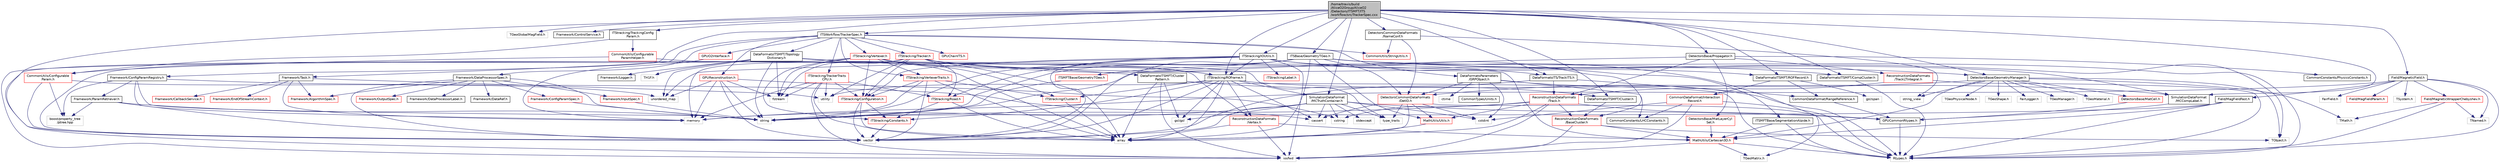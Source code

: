 digraph "/home/travis/build/AliceO2Group/AliceO2/Detectors/ITSMFT/ITS/workflow/src/TrackerSpec.cxx"
{
 // INTERACTIVE_SVG=YES
  bgcolor="transparent";
  edge [fontname="Helvetica",fontsize="10",labelfontname="Helvetica",labelfontsize="10"];
  node [fontname="Helvetica",fontsize="10",shape=record];
  Node0 [label="/home/travis/build\l/AliceO2Group/AliceO2\l/Detectors/ITSMFT/ITS\l/workflow/src/TrackerSpec.cxx",height=0.2,width=0.4,color="black", fillcolor="grey75", style="filled", fontcolor="black"];
  Node0 -> Node1 [color="midnightblue",fontsize="10",style="solid",fontname="Helvetica"];
  Node1 [label="vector",height=0.2,width=0.4,color="grey75"];
  Node0 -> Node2 [color="midnightblue",fontsize="10",style="solid",fontname="Helvetica"];
  Node2 [label="TGeoGlobalMagField.h",height=0.2,width=0.4,color="grey75"];
  Node0 -> Node3 [color="midnightblue",fontsize="10",style="solid",fontname="Helvetica"];
  Node3 [label="Framework/ControlService.h",height=0.2,width=0.4,color="black",URL="$d2/d43/ControlService_8h.html"];
  Node0 -> Node4 [color="midnightblue",fontsize="10",style="solid",fontname="Helvetica"];
  Node4 [label="Framework/ConfigParamRegistry.h",height=0.2,width=0.4,color="black",URL="$de/dc6/ConfigParamRegistry_8h.html"];
  Node4 -> Node5 [color="midnightblue",fontsize="10",style="solid",fontname="Helvetica"];
  Node5 [label="Framework/ParamRetriever.h",height=0.2,width=0.4,color="black",URL="$df/d72/ParamRetriever_8h.html"];
  Node5 -> Node6 [color="midnightblue",fontsize="10",style="solid",fontname="Helvetica"];
  Node6 [label="boost/property_tree\l/ptree.hpp",height=0.2,width=0.4,color="grey75"];
  Node5 -> Node7 [color="midnightblue",fontsize="10",style="solid",fontname="Helvetica"];
  Node7 [label="string",height=0.2,width=0.4,color="grey75"];
  Node5 -> Node1 [color="midnightblue",fontsize="10",style="solid",fontname="Helvetica"];
  Node4 -> Node6 [color="midnightblue",fontsize="10",style="solid",fontname="Helvetica"];
  Node4 -> Node8 [color="midnightblue",fontsize="10",style="solid",fontname="Helvetica"];
  Node8 [label="memory",height=0.2,width=0.4,color="grey75"];
  Node4 -> Node7 [color="midnightblue",fontsize="10",style="solid",fontname="Helvetica"];
  Node4 -> Node9 [color="midnightblue",fontsize="10",style="solid",fontname="Helvetica"];
  Node9 [label="cassert",height=0.2,width=0.4,color="grey75"];
  Node0 -> Node10 [color="midnightblue",fontsize="10",style="solid",fontname="Helvetica"];
  Node10 [label="ITSWorkflow/TrackerSpec.h",height=0.2,width=0.4,color="black",URL="$de/d90/ITSMFT_2ITS_2workflow_2include_2ITSWorkflow_2TrackerSpec_8h.html"];
  Node10 -> Node11 [color="midnightblue",fontsize="10",style="solid",fontname="Helvetica"];
  Node11 [label="DataFormatsParameters\l/GRPObject.h",height=0.2,width=0.4,color="black",URL="$de/d28/GRPObject_8h.html",tooltip="Header of the General Run Parameters object. "];
  Node11 -> Node12 [color="midnightblue",fontsize="10",style="solid",fontname="Helvetica"];
  Node12 [label="Rtypes.h",height=0.2,width=0.4,color="grey75"];
  Node11 -> Node13 [color="midnightblue",fontsize="10",style="solid",fontname="Helvetica"];
  Node13 [label="cstdint",height=0.2,width=0.4,color="grey75"];
  Node11 -> Node14 [color="midnightblue",fontsize="10",style="solid",fontname="Helvetica"];
  Node14 [label="ctime",height=0.2,width=0.4,color="grey75"];
  Node11 -> Node15 [color="midnightblue",fontsize="10",style="solid",fontname="Helvetica"];
  Node15 [label="CommonConstants/LHCConstants.h",height=0.2,width=0.4,color="black",URL="$d4/dc6/LHCConstants_8h.html",tooltip="Header to collect LHC related constants. "];
  Node11 -> Node16 [color="midnightblue",fontsize="10",style="solid",fontname="Helvetica"];
  Node16 [label="CommonTypes/Units.h",height=0.2,width=0.4,color="black",URL="$da/d58/Units_8h.html",tooltip="Header to collect definitions for different units. "];
  Node11 -> Node17 [color="midnightblue",fontsize="10",style="solid",fontname="Helvetica"];
  Node17 [label="DetectorsCommonDataFormats\l/DetID.h",height=0.2,width=0.4,color="red",URL="$d6/d31/DetID_8h.html"];
  Node17 -> Node12 [color="midnightblue",fontsize="10",style="solid",fontname="Helvetica"];
  Node17 -> Node18 [color="midnightblue",fontsize="10",style="solid",fontname="Helvetica"];
  Node18 [label="array",height=0.2,width=0.4,color="grey75"];
  Node17 -> Node9 [color="midnightblue",fontsize="10",style="solid",fontname="Helvetica"];
  Node17 -> Node13 [color="midnightblue",fontsize="10",style="solid",fontname="Helvetica"];
  Node17 -> Node20 [color="midnightblue",fontsize="10",style="solid",fontname="Helvetica"];
  Node20 [label="type_traits",height=0.2,width=0.4,color="grey75"];
  Node17 -> Node21 [color="midnightblue",fontsize="10",style="solid",fontname="Helvetica"];
  Node21 [label="MathUtils/Utils.h",height=0.2,width=0.4,color="red",URL="$d9/d52/Common_2MathUtils_2include_2MathUtils_2Utils_8h.html"];
  Node21 -> Node18 [color="midnightblue",fontsize="10",style="solid",fontname="Helvetica"];
  Node10 -> Node29 [color="midnightblue",fontsize="10",style="solid",fontname="Helvetica"];
  Node29 [label="DataFormatsITSMFT/Topology\lDictionary.h",height=0.2,width=0.4,color="black",URL="$d1/d08/TopologyDictionary_8h.html",tooltip="Definition of the ClusterTopology class. "];
  Node29 -> Node30 [color="midnightblue",fontsize="10",style="solid",fontname="Helvetica"];
  Node30 [label="DataFormatsITSMFT/Cluster\lPattern.h",height=0.2,width=0.4,color="black",URL="$de/dc1/ClusterPattern_8h.html"];
  Node30 -> Node12 [color="midnightblue",fontsize="10",style="solid",fontname="Helvetica"];
  Node30 -> Node18 [color="midnightblue",fontsize="10",style="solid",fontname="Helvetica"];
  Node30 -> Node31 [color="midnightblue",fontsize="10",style="solid",fontname="Helvetica"];
  Node31 [label="iosfwd",height=0.2,width=0.4,color="grey75"];
  Node30 -> Node32 [color="midnightblue",fontsize="10",style="solid",fontname="Helvetica"];
  Node32 [label="gsl/gsl",height=0.2,width=0.4,color="grey75"];
  Node30 -> Node33 [color="midnightblue",fontsize="10",style="solid",fontname="Helvetica"];
  Node33 [label="DataFormatsITSMFT/Cluster.h",height=0.2,width=0.4,color="black",URL="$d1/d62/DataFormats_2Detectors_2ITSMFT_2common_2include_2DataFormatsITSMFT_2Cluster_8h.html"];
  Node33 -> Node34 [color="midnightblue",fontsize="10",style="solid",fontname="Helvetica"];
  Node34 [label="ReconstructionDataFormats\l/BaseCluster.h",height=0.2,width=0.4,color="red",URL="$d4/de2/BaseCluster_8h.html"];
  Node34 -> Node35 [color="midnightblue",fontsize="10",style="solid",fontname="Helvetica"];
  Node35 [label="TObject.h",height=0.2,width=0.4,color="grey75"];
  Node34 -> Node31 [color="midnightblue",fontsize="10",style="solid",fontname="Helvetica"];
  Node34 -> Node43 [color="midnightblue",fontsize="10",style="solid",fontname="Helvetica"];
  Node43 [label="MathUtils/Cartesian3D.h",height=0.2,width=0.4,color="red",URL="$dd/d76/Cartesian3D_8h.html"];
  Node43 -> Node12 [color="midnightblue",fontsize="10",style="solid",fontname="Helvetica"];
  Node43 -> Node49 [color="midnightblue",fontsize="10",style="solid",fontname="Helvetica"];
  Node49 [label="TGeoMatrix.h",height=0.2,width=0.4,color="grey75"];
  Node43 -> Node31 [color="midnightblue",fontsize="10",style="solid",fontname="Helvetica"];
  Node29 -> Node53 [color="midnightblue",fontsize="10",style="solid",fontname="Helvetica"];
  Node53 [label="Framework/Logger.h",height=0.2,width=0.4,color="black",URL="$dd/da4/Logger_8h.html"];
  Node29 -> Node54 [color="midnightblue",fontsize="10",style="solid",fontname="Helvetica"];
  Node54 [label="fstream",height=0.2,width=0.4,color="grey75"];
  Node29 -> Node7 [color="midnightblue",fontsize="10",style="solid",fontname="Helvetica"];
  Node29 -> Node55 [color="midnightblue",fontsize="10",style="solid",fontname="Helvetica"];
  Node55 [label="unordered_map",height=0.2,width=0.4,color="grey75"];
  Node29 -> Node1 [color="midnightblue",fontsize="10",style="solid",fontname="Helvetica"];
  Node29 -> Node43 [color="midnightblue",fontsize="10",style="solid",fontname="Helvetica"];
  Node29 -> Node56 [color="midnightblue",fontsize="10",style="solid",fontname="Helvetica"];
  Node56 [label="DataFormatsITSMFT/CompCluster.h",height=0.2,width=0.4,color="black",URL="$df/de4/CompCluster_8h.html",tooltip="Definition of the ITSMFT compact cluster. "];
  Node56 -> Node12 [color="midnightblue",fontsize="10",style="solid",fontname="Helvetica"];
  Node29 -> Node57 [color="midnightblue",fontsize="10",style="solid",fontname="Helvetica"];
  Node57 [label="TH1F.h",height=0.2,width=0.4,color="grey75"];
  Node10 -> Node58 [color="midnightblue",fontsize="10",style="solid",fontname="Helvetica"];
  Node58 [label="Framework/DataProcessorSpec.h",height=0.2,width=0.4,color="black",URL="$d0/df4/DataProcessorSpec_8h.html"];
  Node58 -> Node59 [color="midnightblue",fontsize="10",style="solid",fontname="Helvetica"];
  Node59 [label="Framework/AlgorithmSpec.h",height=0.2,width=0.4,color="red",URL="$d0/d14/AlgorithmSpec_8h.html"];
  Node58 -> Node182 [color="midnightblue",fontsize="10",style="solid",fontname="Helvetica"];
  Node182 [label="Framework/ConfigParamSpec.h",height=0.2,width=0.4,color="red",URL="$d0/d1c/ConfigParamSpec_8h.html"];
  Node182 -> Node7 [color="midnightblue",fontsize="10",style="solid",fontname="Helvetica"];
  Node58 -> Node187 [color="midnightblue",fontsize="10",style="solid",fontname="Helvetica"];
  Node187 [label="Framework/DataProcessorLabel.h",height=0.2,width=0.4,color="black",URL="$d1/df2/DataProcessorLabel_8h.html"];
  Node58 -> Node62 [color="midnightblue",fontsize="10",style="solid",fontname="Helvetica"];
  Node62 [label="Framework/DataRef.h",height=0.2,width=0.4,color="black",URL="$d5/dfb/DataRef_8h.html"];
  Node58 -> Node102 [color="midnightblue",fontsize="10",style="solid",fontname="Helvetica"];
  Node102 [label="Framework/InputSpec.h",height=0.2,width=0.4,color="red",URL="$d5/d3f/InputSpec_8h.html"];
  Node102 -> Node7 [color="midnightblue",fontsize="10",style="solid",fontname="Helvetica"];
  Node58 -> Node93 [color="midnightblue",fontsize="10",style="solid",fontname="Helvetica"];
  Node93 [label="Framework/OutputSpec.h",height=0.2,width=0.4,color="red",URL="$db/d2d/OutputSpec_8h.html"];
  Node58 -> Node7 [color="midnightblue",fontsize="10",style="solid",fontname="Helvetica"];
  Node58 -> Node1 [color="midnightblue",fontsize="10",style="solid",fontname="Helvetica"];
  Node10 -> Node188 [color="midnightblue",fontsize="10",style="solid",fontname="Helvetica"];
  Node188 [label="Framework/Task.h",height=0.2,width=0.4,color="black",URL="$df/d4f/Task_8h.html"];
  Node188 -> Node59 [color="midnightblue",fontsize="10",style="solid",fontname="Helvetica"];
  Node188 -> Node189 [color="midnightblue",fontsize="10",style="solid",fontname="Helvetica"];
  Node189 [label="Framework/CallbackService.h",height=0.2,width=0.4,color="red",URL="$d9/d7f/CallbackService_8h.html"];
  Node188 -> Node191 [color="midnightblue",fontsize="10",style="solid",fontname="Helvetica"];
  Node191 [label="Framework/EndOfStreamContext.h",height=0.2,width=0.4,color="red",URL="$d0/d77/EndOfStreamContext_8h.html"];
  Node188 -> Node80 [color="midnightblue",fontsize="10",style="solid",fontname="Helvetica"];
  Node80 [label="utility",height=0.2,width=0.4,color="grey75"];
  Node188 -> Node8 [color="midnightblue",fontsize="10",style="solid",fontname="Helvetica"];
  Node10 -> Node192 [color="midnightblue",fontsize="10",style="solid",fontname="Helvetica"];
  Node192 [label="ITStracking/Tracker.h",height=0.2,width=0.4,color="red",URL="$d7/da0/ITSMFT_2ITS_2tracking_2include_2ITStracking_2Tracker_8h.html"];
  Node192 -> Node18 [color="midnightblue",fontsize="10",style="solid",fontname="Helvetica"];
  Node192 -> Node54 [color="midnightblue",fontsize="10",style="solid",fontname="Helvetica"];
  Node192 -> Node31 [color="midnightblue",fontsize="10",style="solid",fontname="Helvetica"];
  Node192 -> Node8 [color="midnightblue",fontsize="10",style="solid",fontname="Helvetica"];
  Node192 -> Node80 [color="midnightblue",fontsize="10",style="solid",fontname="Helvetica"];
  Node192 -> Node193 [color="midnightblue",fontsize="10",style="solid",fontname="Helvetica"];
  Node193 [label="ITStracking/Configuration.h",height=0.2,width=0.4,color="red",URL="$d3/d59/Configuration_8h.html"];
  Node193 -> Node18 [color="midnightblue",fontsize="10",style="solid",fontname="Helvetica"];
  Node193 -> Node1 [color="midnightblue",fontsize="10",style="solid",fontname="Helvetica"];
  Node193 -> Node194 [color="midnightblue",fontsize="10",style="solid",fontname="Helvetica"];
  Node194 [label="ITStracking/Constants.h",height=0.2,width=0.4,color="red",URL="$d0/d86/Detectors_2ITSMFT_2ITS_2tracking_2include_2ITStracking_2Constants_8h.html"];
  Node194 -> Node1 [color="midnightblue",fontsize="10",style="solid",fontname="Helvetica"];
  Node192 -> Node196 [color="midnightblue",fontsize="10",style="solid",fontname="Helvetica"];
  Node196 [label="ITStracking/ROframe.h",height=0.2,width=0.4,color="black",URL="$dc/d8d/ITS_2tracking_2include_2ITStracking_2ROframe_8h.html"];
  Node196 -> Node18 [color="midnightblue",fontsize="10",style="solid",fontname="Helvetica"];
  Node196 -> Node1 [color="midnightblue",fontsize="10",style="solid",fontname="Helvetica"];
  Node196 -> Node80 [color="midnightblue",fontsize="10",style="solid",fontname="Helvetica"];
  Node196 -> Node9 [color="midnightblue",fontsize="10",style="solid",fontname="Helvetica"];
  Node196 -> Node32 [color="midnightblue",fontsize="10",style="solid",fontname="Helvetica"];
  Node196 -> Node197 [color="midnightblue",fontsize="10",style="solid",fontname="Helvetica"];
  Node197 [label="ITStracking/Cluster.h",height=0.2,width=0.4,color="red",URL="$da/d7f/Detectors_2ITSMFT_2ITS_2tracking_2include_2ITStracking_2Cluster_8h.html"];
  Node197 -> Node18 [color="midnightblue",fontsize="10",style="solid",fontname="Helvetica"];
  Node196 -> Node194 [color="midnightblue",fontsize="10",style="solid",fontname="Helvetica"];
  Node196 -> Node200 [color="midnightblue",fontsize="10",style="solid",fontname="Helvetica"];
  Node200 [label="ReconstructionDataFormats\l/Vertex.h",height=0.2,width=0.4,color="red",URL="$d3/d6f/DataFormats_2Reconstruction_2include_2ReconstructionDataFormats_2Vertex_8h.html"];
  Node200 -> Node43 [color="midnightblue",fontsize="10",style="solid",fontname="Helvetica"];
  Node200 -> Node18 [color="midnightblue",fontsize="10",style="solid",fontname="Helvetica"];
  Node200 -> Node31 [color="midnightblue",fontsize="10",style="solid",fontname="Helvetica"];
  Node196 -> Node202 [color="midnightblue",fontsize="10",style="solid",fontname="Helvetica"];
  Node202 [label="SimulationDataFormat\l/MCCompLabel.h",height=0.2,width=0.4,color="black",URL="$d7/dcd/MCCompLabel_8h.html"];
  Node202 -> Node42 [color="midnightblue",fontsize="10",style="solid",fontname="Helvetica"];
  Node42 [label="GPUCommonRtypes.h",height=0.2,width=0.4,color="black",URL="$d2/d45/GPUCommonRtypes_8h.html"];
  Node42 -> Node12 [color="midnightblue",fontsize="10",style="solid",fontname="Helvetica"];
  Node196 -> Node203 [color="midnightblue",fontsize="10",style="solid",fontname="Helvetica"];
  Node203 [label="SimulationDataFormat\l/MCTruthContainer.h",height=0.2,width=0.4,color="black",URL="$db/d14/MCTruthContainer_8h.html",tooltip="Definition of a container to keep Monte Carlo truth external to simulation objects. "];
  Node203 -> Node42 [color="midnightblue",fontsize="10",style="solid",fontname="Helvetica"];
  Node203 -> Node13 [color="midnightblue",fontsize="10",style="solid",fontname="Helvetica"];
  Node203 -> Node9 [color="midnightblue",fontsize="10",style="solid",fontname="Helvetica"];
  Node203 -> Node96 [color="midnightblue",fontsize="10",style="solid",fontname="Helvetica"];
  Node96 [label="stdexcept",height=0.2,width=0.4,color="grey75"];
  Node203 -> Node32 [color="midnightblue",fontsize="10",style="solid",fontname="Helvetica"];
  Node203 -> Node20 [color="midnightblue",fontsize="10",style="solid",fontname="Helvetica"];
  Node203 -> Node95 [color="midnightblue",fontsize="10",style="solid",fontname="Helvetica"];
  Node95 [label="cstring",height=0.2,width=0.4,color="grey75"];
  Node203 -> Node8 [color="midnightblue",fontsize="10",style="solid",fontname="Helvetica"];
  Node203 -> Node1 [color="midnightblue",fontsize="10",style="solid",fontname="Helvetica"];
  Node192 -> Node206 [color="midnightblue",fontsize="10",style="solid",fontname="Helvetica"];
  Node206 [label="ITStracking/Road.h",height=0.2,width=0.4,color="red",URL="$d4/d5a/ITS_2tracking_2include_2ITStracking_2Road_8h.html"];
  Node206 -> Node18 [color="midnightblue",fontsize="10",style="solid",fontname="Helvetica"];
  Node206 -> Node194 [color="midnightblue",fontsize="10",style="solid",fontname="Helvetica"];
  Node192 -> Node208 [color="midnightblue",fontsize="10",style="solid",fontname="Helvetica"];
  Node208 [label="DataFormatsITS/TrackITS.h",height=0.2,width=0.4,color="black",URL="$d1/d71/TrackITS_8h.html",tooltip="Definition of the ITS track. "];
  Node208 -> Node1 [color="midnightblue",fontsize="10",style="solid",fontname="Helvetica"];
  Node208 -> Node209 [color="midnightblue",fontsize="10",style="solid",fontname="Helvetica"];
  Node209 [label="ReconstructionDataFormats\l/Track.h",height=0.2,width=0.4,color="red",URL="$d7/d8b/DataFormats_2Reconstruction_2include_2ReconstructionDataFormats_2Track_8h.html"];
  Node209 -> Node42 [color="midnightblue",fontsize="10",style="solid",fontname="Helvetica"];
  Node209 -> Node18 [color="midnightblue",fontsize="10",style="solid",fontname="Helvetica"];
  Node209 -> Node95 [color="midnightblue",fontsize="10",style="solid",fontname="Helvetica"];
  Node209 -> Node31 [color="midnightblue",fontsize="10",style="solid",fontname="Helvetica"];
  Node209 -> Node34 [color="midnightblue",fontsize="10",style="solid",fontname="Helvetica"];
  Node209 -> Node7 [color="midnightblue",fontsize="10",style="solid",fontname="Helvetica"];
  Node209 -> Node21 [color="midnightblue",fontsize="10",style="solid",fontname="Helvetica"];
  Node208 -> Node212 [color="midnightblue",fontsize="10",style="solid",fontname="Helvetica"];
  Node212 [label="CommonDataFormat/RangeReference.h",height=0.2,width=0.4,color="black",URL="$de/d64/RangeReference_8h.html",tooltip="Class to refer to the 1st entry and N elements of some group in the continuous container. "];
  Node212 -> Node42 [color="midnightblue",fontsize="10",style="solid",fontname="Helvetica"];
  Node192 -> Node202 [color="midnightblue",fontsize="10",style="solid",fontname="Helvetica"];
  Node10 -> Node213 [color="midnightblue",fontsize="10",style="solid",fontname="Helvetica"];
  Node213 [label="ITStracking/TrackerTraits\lCPU.h",height=0.2,width=0.4,color="red",URL="$de/dbc/TrackerTraitsCPU_8h.html"];
  Node213 -> Node18 [color="midnightblue",fontsize="10",style="solid",fontname="Helvetica"];
  Node213 -> Node54 [color="midnightblue",fontsize="10",style="solid",fontname="Helvetica"];
  Node213 -> Node31 [color="midnightblue",fontsize="10",style="solid",fontname="Helvetica"];
  Node213 -> Node8 [color="midnightblue",fontsize="10",style="solid",fontname="Helvetica"];
  Node213 -> Node80 [color="midnightblue",fontsize="10",style="solid",fontname="Helvetica"];
  Node213 -> Node193 [color="midnightblue",fontsize="10",style="solid",fontname="Helvetica"];
  Node213 -> Node206 [color="midnightblue",fontsize="10",style="solid",fontname="Helvetica"];
  Node10 -> Node215 [color="midnightblue",fontsize="10",style="solid",fontname="Helvetica"];
  Node215 [label="ITStracking/Vertexer.h",height=0.2,width=0.4,color="red",URL="$de/d9b/Vertexer_8h.html"];
  Node215 -> Node54 [color="midnightblue",fontsize="10",style="solid",fontname="Helvetica"];
  Node215 -> Node18 [color="midnightblue",fontsize="10",style="solid",fontname="Helvetica"];
  Node215 -> Node31 [color="midnightblue",fontsize="10",style="solid",fontname="Helvetica"];
  Node215 -> Node196 [color="midnightblue",fontsize="10",style="solid",fontname="Helvetica"];
  Node215 -> Node194 [color="midnightblue",fontsize="10",style="solid",fontname="Helvetica"];
  Node215 -> Node193 [color="midnightblue",fontsize="10",style="solid",fontname="Helvetica"];
  Node215 -> Node216 [color="midnightblue",fontsize="10",style="solid",fontname="Helvetica"];
  Node216 [label="ITStracking/VertexerTraits.h",height=0.2,width=0.4,color="red",URL="$d2/dd6/VertexerTraits_8h.html",tooltip="Class to compute the primary vertex in ITS from tracklets. "];
  Node216 -> Node18 [color="midnightblue",fontsize="10",style="solid",fontname="Helvetica"];
  Node216 -> Node7 [color="midnightblue",fontsize="10",style="solid",fontname="Helvetica"];
  Node216 -> Node1 [color="midnightblue",fontsize="10",style="solid",fontname="Helvetica"];
  Node216 -> Node197 [color="midnightblue",fontsize="10",style="solid",fontname="Helvetica"];
  Node216 -> Node193 [color="midnightblue",fontsize="10",style="solid",fontname="Helvetica"];
  Node215 -> Node200 [color="midnightblue",fontsize="10",style="solid",fontname="Helvetica"];
  Node215 -> Node197 [color="midnightblue",fontsize="10",style="solid",fontname="Helvetica"];
  Node10 -> Node216 [color="midnightblue",fontsize="10",style="solid",fontname="Helvetica"];
  Node10 -> Node218 [color="midnightblue",fontsize="10",style="solid",fontname="Helvetica"];
  Node218 [label="GPUO2Interface.h",height=0.2,width=0.4,color="red",URL="$dc/dae/GPUO2Interface_8h.html"];
  Node218 -> Node8 [color="midnightblue",fontsize="10",style="solid",fontname="Helvetica"];
  Node10 -> Node220 [color="midnightblue",fontsize="10",style="solid",fontname="Helvetica"];
  Node220 [label="GPUReconstruction.h",height=0.2,width=0.4,color="red",URL="$d2/de8/GPUReconstruction_8h.html"];
  Node220 -> Node95 [color="midnightblue",fontsize="10",style="solid",fontname="Helvetica"];
  Node220 -> Node7 [color="midnightblue",fontsize="10",style="solid",fontname="Helvetica"];
  Node220 -> Node8 [color="midnightblue",fontsize="10",style="solid",fontname="Helvetica"];
  Node220 -> Node54 [color="midnightblue",fontsize="10",style="solid",fontname="Helvetica"];
  Node220 -> Node1 [color="midnightblue",fontsize="10",style="solid",fontname="Helvetica"];
  Node220 -> Node55 [color="midnightblue",fontsize="10",style="solid",fontname="Helvetica"];
  Node10 -> Node249 [color="midnightblue",fontsize="10",style="solid",fontname="Helvetica"];
  Node249 [label="GPUChainITS.h",height=0.2,width=0.4,color="red",URL="$d9/d46/GPUChainITS_8h.html"];
  Node10 -> Node265 [color="midnightblue",fontsize="10",style="solid",fontname="Helvetica"];
  Node265 [label="CommonUtils/StringUtils.h",height=0.2,width=0.4,color="red",URL="$d4/d8f/StringUtils_8h.html"];
  Node0 -> Node56 [color="midnightblue",fontsize="10",style="solid",fontname="Helvetica"];
  Node0 -> Node33 [color="midnightblue",fontsize="10",style="solid",fontname="Helvetica"];
  Node0 -> Node208 [color="midnightblue",fontsize="10",style="solid",fontname="Helvetica"];
  Node0 -> Node202 [color="midnightblue",fontsize="10",style="solid",fontname="Helvetica"];
  Node0 -> Node203 [color="midnightblue",fontsize="10",style="solid",fontname="Helvetica"];
  Node0 -> Node266 [color="midnightblue",fontsize="10",style="solid",fontname="Helvetica"];
  Node266 [label="DataFormatsITSMFT/ROFRecord.h",height=0.2,width=0.4,color="black",URL="$d0/dc6/ITSMFT_2common_2include_2DataFormatsITSMFT_2ROFRecord_8h.html"];
  Node266 -> Node212 [color="midnightblue",fontsize="10",style="solid",fontname="Helvetica"];
  Node266 -> Node267 [color="midnightblue",fontsize="10",style="solid",fontname="Helvetica"];
  Node267 [label="CommonDataFormat/Interaction\lRecord.h",height=0.2,width=0.4,color="red",URL="$d9/d80/InteractionRecord_8h.html"];
  Node267 -> Node12 [color="midnightblue",fontsize="10",style="solid",fontname="Helvetica"];
  Node267 -> Node31 [color="midnightblue",fontsize="10",style="solid",fontname="Helvetica"];
  Node267 -> Node13 [color="midnightblue",fontsize="10",style="solid",fontname="Helvetica"];
  Node267 -> Node15 [color="midnightblue",fontsize="10",style="solid",fontname="Helvetica"];
  Node266 -> Node71 [color="midnightblue",fontsize="10",style="solid",fontname="Helvetica"];
  Node71 [label="gsl/span",height=0.2,width=0.4,color="grey75"];
  Node0 -> Node196 [color="midnightblue",fontsize="10",style="solid",fontname="Helvetica"];
  Node0 -> Node268 [color="midnightblue",fontsize="10",style="solid",fontname="Helvetica"];
  Node268 [label="ITStracking/IOUtils.h",height=0.2,width=0.4,color="black",URL="$da/db1/ITS_2tracking_2include_2ITStracking_2IOUtils_8h.html"];
  Node268 -> Node31 [color="midnightblue",fontsize="10",style="solid",fontname="Helvetica"];
  Node268 -> Node7 [color="midnightblue",fontsize="10",style="solid",fontname="Helvetica"];
  Node268 -> Node55 [color="midnightblue",fontsize="10",style="solid",fontname="Helvetica"];
  Node268 -> Node1 [color="midnightblue",fontsize="10",style="solid",fontname="Helvetica"];
  Node268 -> Node266 [color="midnightblue",fontsize="10",style="solid",fontname="Helvetica"];
  Node268 -> Node193 [color="midnightblue",fontsize="10",style="solid",fontname="Helvetica"];
  Node268 -> Node196 [color="midnightblue",fontsize="10",style="solid",fontname="Helvetica"];
  Node268 -> Node269 [color="midnightblue",fontsize="10",style="solid",fontname="Helvetica"];
  Node269 [label="ITStracking/Label.h",height=0.2,width=0.4,color="red",URL="$d3/dc8/Label_8h.html"];
  Node268 -> Node206 [color="midnightblue",fontsize="10",style="solid",fontname="Helvetica"];
  Node268 -> Node270 [color="midnightblue",fontsize="10",style="solid",fontname="Helvetica"];
  Node270 [label="ITSMFTBase/SegmentationAlpide.h",height=0.2,width=0.4,color="black",URL="$d3/dba/SegmentationAlpide_8h.html",tooltip="Definition of the SegmentationAlpide class. "];
  Node270 -> Node12 [color="midnightblue",fontsize="10",style="solid",fontname="Helvetica"];
  Node270 -> Node43 [color="midnightblue",fontsize="10",style="solid",fontname="Helvetica"];
  Node268 -> Node34 [color="midnightblue",fontsize="10",style="solid",fontname="Helvetica"];
  Node0 -> Node271 [color="midnightblue",fontsize="10",style="solid",fontname="Helvetica"];
  Node271 [label="ITStracking/TrackingConfig\lParam.h",height=0.2,width=0.4,color="black",URL="$dd/dc5/TrackingConfigParam_8h.html"];
  Node271 -> Node272 [color="midnightblue",fontsize="10",style="solid",fontname="Helvetica"];
  Node272 [label="CommonUtils/Configurable\lParam.h",height=0.2,width=0.4,color="red",URL="$db/d2c/ConfigurableParam_8h.html"];
  Node272 -> Node1 [color="midnightblue",fontsize="10",style="solid",fontname="Helvetica"];
  Node272 -> Node55 [color="midnightblue",fontsize="10",style="solid",fontname="Helvetica"];
  Node272 -> Node6 [color="midnightblue",fontsize="10",style="solid",fontname="Helvetica"];
  Node271 -> Node273 [color="midnightblue",fontsize="10",style="solid",fontname="Helvetica"];
  Node273 [label="CommonUtils/Configurable\lParamHelper.h",height=0.2,width=0.4,color="red",URL="$da/d6b/ConfigurableParamHelper_8h.html"];
  Node273 -> Node272 [color="midnightblue",fontsize="10",style="solid",fontname="Helvetica"];
  Node273 -> Node20 [color="midnightblue",fontsize="10",style="solid",fontname="Helvetica"];
  Node0 -> Node274 [color="midnightblue",fontsize="10",style="solid",fontname="Helvetica"];
  Node274 [label="Field/MagneticField.h",height=0.2,width=0.4,color="black",URL="$db/d4b/MagneticField_8h.html",tooltip="Definition of the MagF class. "];
  Node274 -> Node275 [color="midnightblue",fontsize="10",style="solid",fontname="Helvetica"];
  Node275 [label="FairField.h",height=0.2,width=0.4,color="grey75"];
  Node274 -> Node276 [color="midnightblue",fontsize="10",style="solid",fontname="Helvetica"];
  Node276 [label="Field/MagFieldParam.h",height=0.2,width=0.4,color="red",URL="$d3/d91/MagFieldParam_8h.html",tooltip="Definition of the MagFieldParam: container for ALICE mag. field parameters. "];
  Node274 -> Node279 [color="midnightblue",fontsize="10",style="solid",fontname="Helvetica"];
  Node279 [label="Field/MagneticWrapperChebyshev.h",height=0.2,width=0.4,color="red",URL="$dd/dfb/MagneticWrapperChebyshev_8h.html"];
  Node279 -> Node280 [color="midnightblue",fontsize="10",style="solid",fontname="Helvetica"];
  Node280 [label="TMath.h",height=0.2,width=0.4,color="grey75"];
  Node279 -> Node281 [color="midnightblue",fontsize="10",style="solid",fontname="Helvetica"];
  Node281 [label="TNamed.h",height=0.2,width=0.4,color="grey75"];
  Node279 -> Node12 [color="midnightblue",fontsize="10",style="solid",fontname="Helvetica"];
  Node274 -> Node284 [color="midnightblue",fontsize="10",style="solid",fontname="Helvetica"];
  Node284 [label="Field/MagFieldFast.h",height=0.2,width=0.4,color="black",URL="$da/df4/MagFieldFast_8h.html",tooltip="Definition of the fast magnetic field parametrization MagFieldFast. "];
  Node284 -> Node12 [color="midnightblue",fontsize="10",style="solid",fontname="Helvetica"];
  Node284 -> Node7 [color="midnightblue",fontsize="10",style="solid",fontname="Helvetica"];
  Node284 -> Node43 [color="midnightblue",fontsize="10",style="solid",fontname="Helvetica"];
  Node274 -> Node285 [color="midnightblue",fontsize="10",style="solid",fontname="Helvetica"];
  Node285 [label="TSystem.h",height=0.2,width=0.4,color="grey75"];
  Node274 -> Node12 [color="midnightblue",fontsize="10",style="solid",fontname="Helvetica"];
  Node274 -> Node281 [color="midnightblue",fontsize="10",style="solid",fontname="Helvetica"];
  Node274 -> Node8 [color="midnightblue",fontsize="10",style="solid",fontname="Helvetica"];
  Node0 -> Node286 [color="midnightblue",fontsize="10",style="solid",fontname="Helvetica"];
  Node286 [label="DetectorsBase/GeometryManager.h",height=0.2,width=0.4,color="black",URL="$db/dcc/Detectors_2Base_2include_2DetectorsBase_2GeometryManager_8h.html"];
  Node286 -> Node287 [color="midnightblue",fontsize="10",style="solid",fontname="Helvetica"];
  Node287 [label="TGeoManager.h",height=0.2,width=0.4,color="grey75"];
  Node286 -> Node288 [color="midnightblue",fontsize="10",style="solid",fontname="Helvetica"];
  Node288 [label="TGeoMaterial.h",height=0.2,width=0.4,color="grey75"];
  Node286 -> Node289 [color="midnightblue",fontsize="10",style="solid",fontname="Helvetica"];
  Node289 [label="TGeoPhysicalNode.h",height=0.2,width=0.4,color="grey75"];
  Node286 -> Node290 [color="midnightblue",fontsize="10",style="solid",fontname="Helvetica"];
  Node290 [label="TGeoShape.h",height=0.2,width=0.4,color="grey75"];
  Node286 -> Node280 [color="midnightblue",fontsize="10",style="solid",fontname="Helvetica"];
  Node286 -> Node35 [color="midnightblue",fontsize="10",style="solid",fontname="Helvetica"];
  Node286 -> Node186 [color="midnightblue",fontsize="10",style="solid",fontname="Helvetica"];
  Node186 [label="string_view",height=0.2,width=0.4,color="grey75"];
  Node286 -> Node17 [color="midnightblue",fontsize="10",style="solid",fontname="Helvetica"];
  Node286 -> Node291 [color="midnightblue",fontsize="10",style="solid",fontname="Helvetica"];
  Node291 [label="FairLogger.h",height=0.2,width=0.4,color="grey75"];
  Node286 -> Node43 [color="midnightblue",fontsize="10",style="solid",fontname="Helvetica"];
  Node286 -> Node292 [color="midnightblue",fontsize="10",style="solid",fontname="Helvetica"];
  Node292 [label="DetectorsBase/MatCell.h",height=0.2,width=0.4,color="red",URL="$db/dba/MatCell_8h.html",tooltip="Declarations for material properties of the cell (voxel) "];
  Node292 -> Node42 [color="midnightblue",fontsize="10",style="solid",fontname="Helvetica"];
  Node0 -> Node293 [color="midnightblue",fontsize="10",style="solid",fontname="Helvetica"];
  Node293 [label="DetectorsBase/Propagator.h",height=0.2,width=0.4,color="black",URL="$d2/df9/Propagator_8h.html"];
  Node293 -> Node7 [color="midnightblue",fontsize="10",style="solid",fontname="Helvetica"];
  Node293 -> Node294 [color="midnightblue",fontsize="10",style="solid",fontname="Helvetica"];
  Node294 [label="CommonConstants/PhysicsConstants.h",height=0.2,width=0.4,color="black",URL="$d3/d9d/PhysicsConstants_8h.html",tooltip="Header to collect physics constants. "];
  Node293 -> Node209 [color="midnightblue",fontsize="10",style="solid",fontname="Helvetica"];
  Node293 -> Node295 [color="midnightblue",fontsize="10",style="solid",fontname="Helvetica"];
  Node295 [label="ReconstructionDataFormats\l/TrackLTIntegral.h",height=0.2,width=0.4,color="red",URL="$d6/db1/TrackLTIntegral_8h.html",tooltip="Track Length and TOF integral. "];
  Node295 -> Node12 [color="midnightblue",fontsize="10",style="solid",fontname="Helvetica"];
  Node295 -> Node209 [color="midnightblue",fontsize="10",style="solid",fontname="Helvetica"];
  Node293 -> Node297 [color="midnightblue",fontsize="10",style="solid",fontname="Helvetica"];
  Node297 [label="DetectorsBase/MatLayerCyl\lSet.h",height=0.2,width=0.4,color="red",URL="$d9/da9/MatLayerCylSet_8h.html",tooltip="Declarations for the wrapper for the set of cylindrical material layers. "];
  Node297 -> Node43 [color="midnightblue",fontsize="10",style="solid",fontname="Helvetica"];
  Node0 -> Node301 [color="midnightblue",fontsize="10",style="solid",fontname="Helvetica"];
  Node301 [label="ITSBase/GeometryTGeo.h",height=0.2,width=0.4,color="black",URL="$df/d9a/ITS_2base_2include_2ITSBase_2GeometryTGeo_8h.html"];
  Node301 -> Node49 [color="midnightblue",fontsize="10",style="solid",fontname="Helvetica"];
  Node301 -> Node35 [color="midnightblue",fontsize="10",style="solid",fontname="Helvetica"];
  Node301 -> Node18 [color="midnightblue",fontsize="10",style="solid",fontname="Helvetica"];
  Node301 -> Node7 [color="midnightblue",fontsize="10",style="solid",fontname="Helvetica"];
  Node301 -> Node1 [color="midnightblue",fontsize="10",style="solid",fontname="Helvetica"];
  Node301 -> Node286 [color="midnightblue",fontsize="10",style="solid",fontname="Helvetica"];
  Node301 -> Node17 [color="midnightblue",fontsize="10",style="solid",fontname="Helvetica"];
  Node301 -> Node302 [color="midnightblue",fontsize="10",style="solid",fontname="Helvetica"];
  Node302 [label="ITSMFTBase/GeometryTGeo.h",height=0.2,width=0.4,color="red",URL="$d0/d2d/common_2base_2include_2ITSMFTBase_2GeometryTGeo_8h.html"];
  Node302 -> Node7 [color="midnightblue",fontsize="10",style="solid",fontname="Helvetica"];
  Node301 -> Node21 [color="midnightblue",fontsize="10",style="solid",fontname="Helvetica"];
  Node301 -> Node12 [color="midnightblue",fontsize="10",style="solid",fontname="Helvetica"];
  Node0 -> Node303 [color="midnightblue",fontsize="10",style="solid",fontname="Helvetica"];
  Node303 [label="DetectorsCommonDataFormats\l/NameConf.h",height=0.2,width=0.4,color="black",URL="$d7/d61/NameConf_8h.html",tooltip="Definition of the Names Generator class. "];
  Node303 -> Node17 [color="midnightblue",fontsize="10",style="solid",fontname="Helvetica"];
  Node303 -> Node265 [color="midnightblue",fontsize="10",style="solid",fontname="Helvetica"];
  Node303 -> Node186 [color="midnightblue",fontsize="10",style="solid",fontname="Helvetica"];
}
